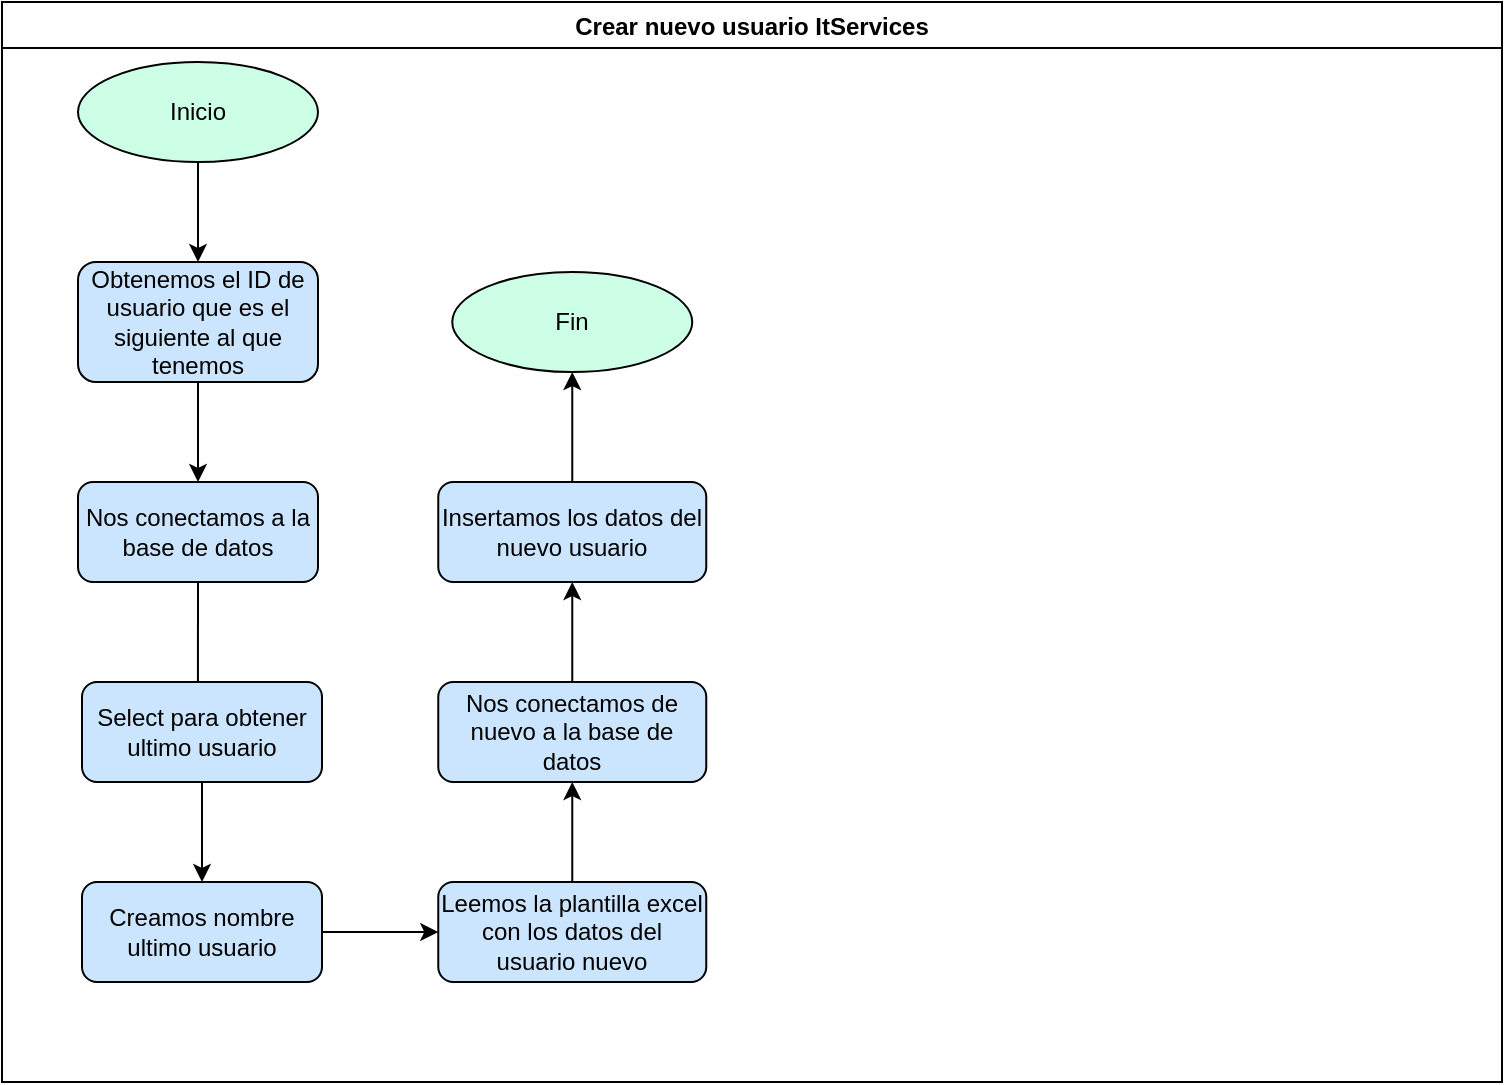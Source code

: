 <mxfile version="14.9.6" type="device"><diagram id="8-eLQ-vo1XEB--dAlqfL" name="Página-1"><mxGraphModel dx="2678" dy="592" grid="1" gridSize="10" guides="1" tooltips="1" connect="1" arrows="1" fold="1" page="1" pageScale="1" pageWidth="827" pageHeight="1169" math="0" shadow="0"><root><mxCell id="0"/><mxCell id="1" parent="0"/><mxCell id="3qBFrPvA6Na9llxEXzv--5" value="Crear nuevo usuario ItServices" style="swimlane;" parent="1" vertex="1"><mxGeometry x="-1330" y="70" width="750" height="540" as="geometry"/></mxCell><mxCell id="h0UX9_JBWjjWPxAsGZl1-3" style="edgeStyle=orthogonalEdgeStyle;rounded=0;orthogonalLoop=1;jettySize=auto;html=1;exitX=0.5;exitY=1;exitDx=0;exitDy=0;entryX=0.5;entryY=0;entryDx=0;entryDy=0;" parent="3qBFrPvA6Na9llxEXzv--5" source="h0UX9_JBWjjWPxAsGZl1-1" target="h0UX9_JBWjjWPxAsGZl1-2" edge="1"><mxGeometry relative="1" as="geometry"/></mxCell><mxCell id="h0UX9_JBWjjWPxAsGZl1-1" value="Inicio" style="ellipse;whiteSpace=wrap;html=1;fillColor=#CCFFE6;" parent="3qBFrPvA6Na9llxEXzv--5" vertex="1"><mxGeometry x="38" y="30" width="120" height="50" as="geometry"/></mxCell><mxCell id="h0UX9_JBWjjWPxAsGZl1-6" style="edgeStyle=orthogonalEdgeStyle;rounded=0;orthogonalLoop=1;jettySize=auto;html=1;exitX=0.5;exitY=1;exitDx=0;exitDy=0;entryX=0.5;entryY=0;entryDx=0;entryDy=0;" parent="3qBFrPvA6Na9llxEXzv--5" source="h0UX9_JBWjjWPxAsGZl1-2" target="h0UX9_JBWjjWPxAsGZl1-4" edge="1"><mxGeometry relative="1" as="geometry"/></mxCell><mxCell id="h0UX9_JBWjjWPxAsGZl1-2" value="Obtenemos el ID de usuario que es el siguiente al que tenemos" style="rounded=1;whiteSpace=wrap;html=1;fillColor=#CCE5FF;" parent="3qBFrPvA6Na9llxEXzv--5" vertex="1"><mxGeometry x="38" y="130" width="120" height="60" as="geometry"/></mxCell><mxCell id="6vLR1CErkBH6Tg29vh6a-3" style="edgeStyle=orthogonalEdgeStyle;rounded=0;orthogonalLoop=1;jettySize=auto;html=1;exitX=0.5;exitY=1;exitDx=0;exitDy=0;entryX=0.483;entryY=0.2;entryDx=0;entryDy=0;entryPerimeter=0;" edge="1" parent="3qBFrPvA6Na9llxEXzv--5" source="h0UX9_JBWjjWPxAsGZl1-4" target="h0UX9_JBWjjWPxAsGZl1-7"><mxGeometry relative="1" as="geometry"/></mxCell><mxCell id="h0UX9_JBWjjWPxAsGZl1-4" value="Nos conectamos a la base de datos" style="rounded=1;whiteSpace=wrap;html=1;fillColor=#CCE5FF;" parent="3qBFrPvA6Na9llxEXzv--5" vertex="1"><mxGeometry x="38" y="240" width="120" height="50" as="geometry"/></mxCell><mxCell id="h0UX9_JBWjjWPxAsGZl1-10" style="edgeStyle=orthogonalEdgeStyle;rounded=0;orthogonalLoop=1;jettySize=auto;html=1;exitX=0.5;exitY=1;exitDx=0;exitDy=0;entryX=0.5;entryY=0;entryDx=0;entryDy=0;" parent="3qBFrPvA6Na9llxEXzv--5" source="h0UX9_JBWjjWPxAsGZl1-7" target="h0UX9_JBWjjWPxAsGZl1-9" edge="1"><mxGeometry relative="1" as="geometry"/></mxCell><mxCell id="h0UX9_JBWjjWPxAsGZl1-7" value="Select para obtener ultimo usuario" style="rounded=1;whiteSpace=wrap;html=1;fillColor=#CCE5FF;" parent="3qBFrPvA6Na9llxEXzv--5" vertex="1"><mxGeometry x="40" y="340" width="120" height="50" as="geometry"/></mxCell><mxCell id="v0ICKXNFu6dtyhbdAQiW-11" style="edgeStyle=orthogonalEdgeStyle;rounded=0;orthogonalLoop=1;jettySize=auto;html=1;exitX=1;exitY=0.5;exitDx=0;exitDy=0;entryX=0;entryY=0.5;entryDx=0;entryDy=0;" parent="3qBFrPvA6Na9llxEXzv--5" source="h0UX9_JBWjjWPxAsGZl1-9" target="v0ICKXNFu6dtyhbdAQiW-1" edge="1"><mxGeometry relative="1" as="geometry"/></mxCell><mxCell id="h0UX9_JBWjjWPxAsGZl1-9" value="Creamos nombre ultimo usuario" style="rounded=1;whiteSpace=wrap;html=1;fillColor=#CCE5FF;" parent="3qBFrPvA6Na9llxEXzv--5" vertex="1"><mxGeometry x="40" y="440" width="120" height="50" as="geometry"/></mxCell><mxCell id="Wuyx45UbhbYb70CO8bn9-9" value="Fin" style="ellipse;whiteSpace=wrap;html=1;fillColor=#CCFFE6;" parent="3qBFrPvA6Na9llxEXzv--5" vertex="1"><mxGeometry x="225.13" y="135" width="120" height="50" as="geometry"/></mxCell><mxCell id="6vLR1CErkBH6Tg29vh6a-5" style="edgeStyle=orthogonalEdgeStyle;rounded=0;orthogonalLoop=1;jettySize=auto;html=1;entryX=0.5;entryY=1;entryDx=0;entryDy=0;" edge="1" parent="3qBFrPvA6Na9llxEXzv--5" source="v0ICKXNFu6dtyhbdAQiW-1" target="6vLR1CErkBH6Tg29vh6a-4"><mxGeometry relative="1" as="geometry"/></mxCell><mxCell id="v0ICKXNFu6dtyhbdAQiW-1" value="Leemos la plantilla excel con los datos del usuario nuevo" style="rounded=1;whiteSpace=wrap;html=1;fillColor=#CCE5FF;" parent="3qBFrPvA6Na9llxEXzv--5" vertex="1"><mxGeometry x="218.13" y="440" width="134" height="50" as="geometry"/></mxCell><mxCell id="6vLR1CErkBH6Tg29vh6a-7" style="edgeStyle=orthogonalEdgeStyle;rounded=0;orthogonalLoop=1;jettySize=auto;html=1;entryX=0.5;entryY=1;entryDx=0;entryDy=0;" edge="1" parent="3qBFrPvA6Na9llxEXzv--5" source="6vLR1CErkBH6Tg29vh6a-4" target="6vLR1CErkBH6Tg29vh6a-6"><mxGeometry relative="1" as="geometry"/></mxCell><mxCell id="6vLR1CErkBH6Tg29vh6a-4" value="Nos conectamos de nuevo a la base de datos" style="rounded=1;whiteSpace=wrap;html=1;fillColor=#CCE5FF;" vertex="1" parent="3qBFrPvA6Na9llxEXzv--5"><mxGeometry x="218.13" y="340" width="134" height="50" as="geometry"/></mxCell><mxCell id="6vLR1CErkBH6Tg29vh6a-8" style="edgeStyle=orthogonalEdgeStyle;rounded=0;orthogonalLoop=1;jettySize=auto;html=1;entryX=0.5;entryY=1;entryDx=0;entryDy=0;" edge="1" parent="3qBFrPvA6Na9llxEXzv--5" source="6vLR1CErkBH6Tg29vh6a-6" target="Wuyx45UbhbYb70CO8bn9-9"><mxGeometry relative="1" as="geometry"/></mxCell><mxCell id="6vLR1CErkBH6Tg29vh6a-6" value="Insertamos los datos del nuevo usuario" style="rounded=1;whiteSpace=wrap;html=1;fillColor=#CCE5FF;" vertex="1" parent="3qBFrPvA6Na9llxEXzv--5"><mxGeometry x="218.13" y="240" width="134" height="50" as="geometry"/></mxCell></root></mxGraphModel></diagram></mxfile>
